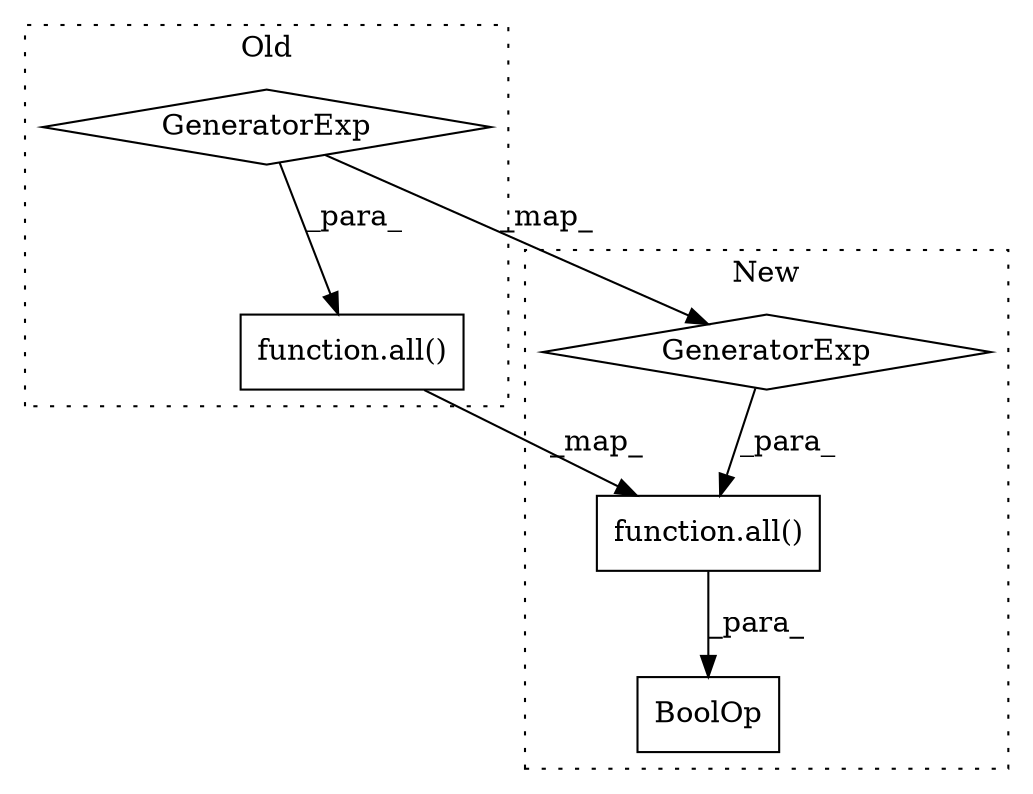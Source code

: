 digraph G {
subgraph cluster0 {
1 [label="function.all()" a="75" s="2966,2986" l="13,109" shape="box"];
5 [label="GeneratorExp" a="55" s="2979" l="7" shape="diamond"];
label = "Old";
style="dotted";
}
subgraph cluster1 {
2 [label="function.all()" a="75" s="3054,3074" l="13,138" shape="box"];
3 [label="BoolOp" a="72" s="3346" l="26" shape="box"];
4 [label="GeneratorExp" a="55" s="3067" l="7" shape="diamond"];
label = "New";
style="dotted";
}
1 -> 2 [label="_map_"];
2 -> 3 [label="_para_"];
4 -> 2 [label="_para_"];
5 -> 4 [label="_map_"];
5 -> 1 [label="_para_"];
}